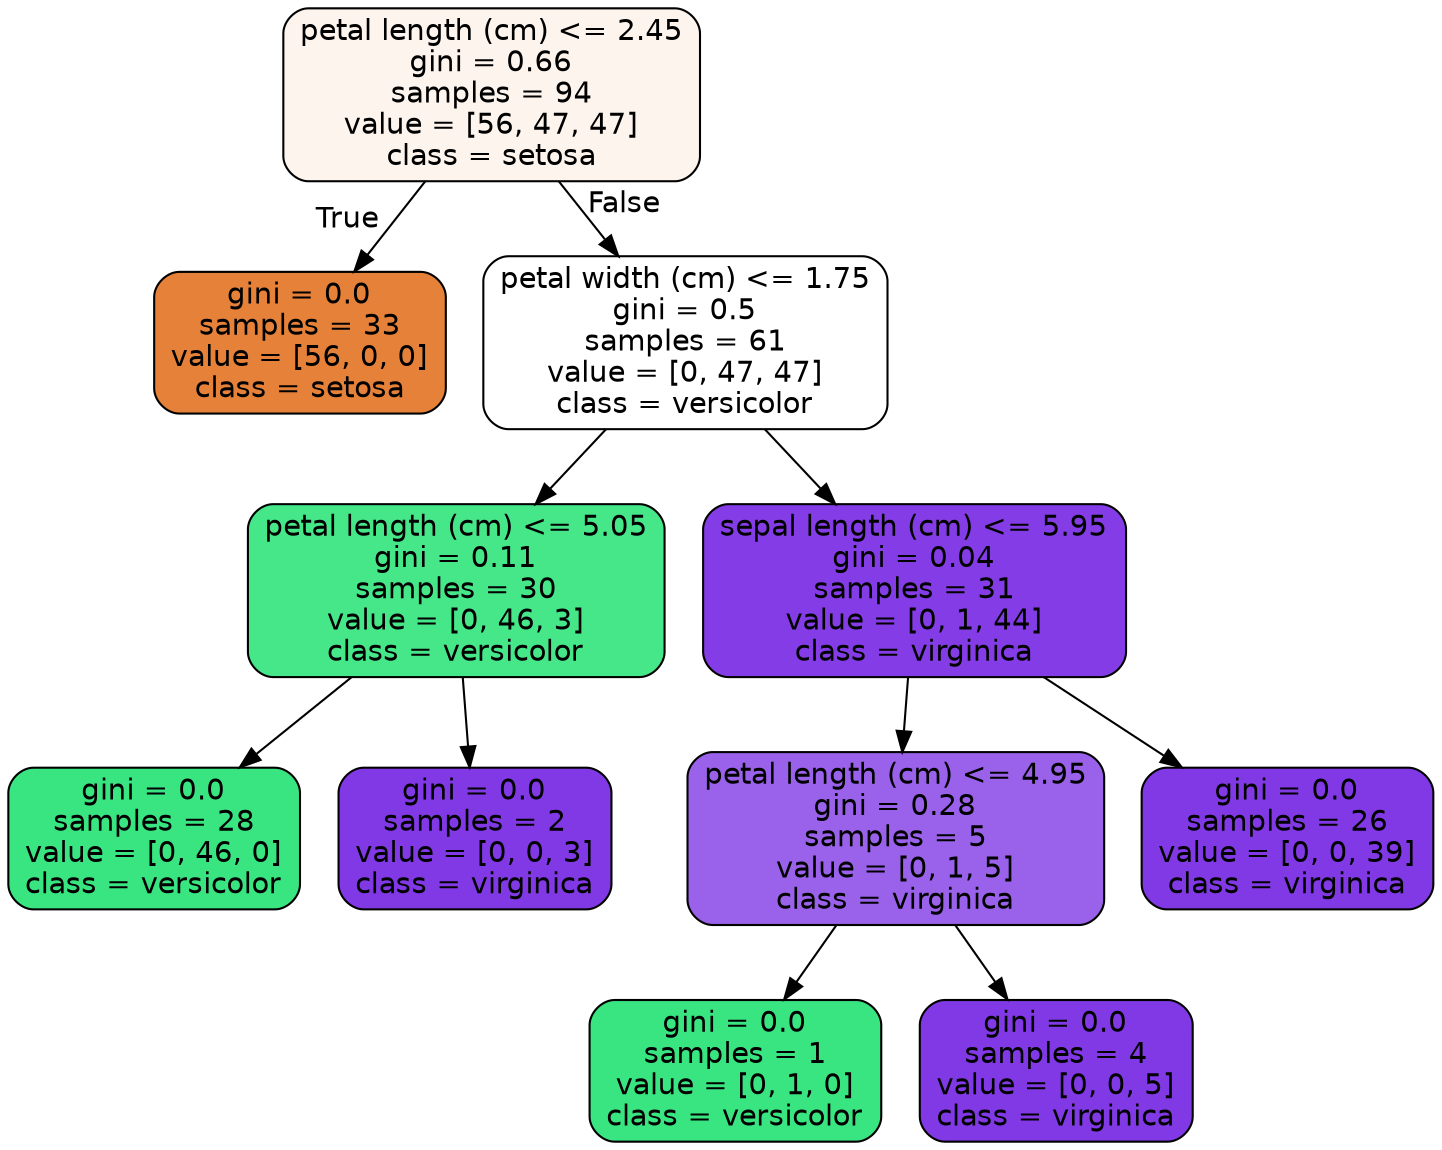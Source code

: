 digraph Tree {
node [shape=box, style="filled, rounded", color="black", fontname="helvetica"] ;
edge [fontname="helvetica"] ;
0 [label="petal length (cm) <= 2.45\ngini = 0.66\nsamples = 94\nvalue = [56, 47, 47]\nclass = setosa", fillcolor="#fdf4ee"] ;
1 [label="gini = 0.0\nsamples = 33\nvalue = [56, 0, 0]\nclass = setosa", fillcolor="#e58139"] ;
0 -> 1 [labeldistance=2.5, labelangle=45, headlabel="True"] ;
2 [label="petal width (cm) <= 1.75\ngini = 0.5\nsamples = 61\nvalue = [0, 47, 47]\nclass = versicolor", fillcolor="#ffffff"] ;
0 -> 2 [labeldistance=2.5, labelangle=-45, headlabel="False"] ;
3 [label="petal length (cm) <= 5.05\ngini = 0.11\nsamples = 30\nvalue = [0, 46, 3]\nclass = versicolor", fillcolor="#46e789"] ;
2 -> 3 ;
4 [label="gini = 0.0\nsamples = 28\nvalue = [0, 46, 0]\nclass = versicolor", fillcolor="#39e581"] ;
3 -> 4 ;
5 [label="gini = 0.0\nsamples = 2\nvalue = [0, 0, 3]\nclass = virginica", fillcolor="#8139e5"] ;
3 -> 5 ;
6 [label="sepal length (cm) <= 5.95\ngini = 0.04\nsamples = 31\nvalue = [0, 1, 44]\nclass = virginica", fillcolor="#843de6"] ;
2 -> 6 ;
7 [label="petal length (cm) <= 4.95\ngini = 0.28\nsamples = 5\nvalue = [0, 1, 5]\nclass = virginica", fillcolor="#9a61ea"] ;
6 -> 7 ;
8 [label="gini = 0.0\nsamples = 1\nvalue = [0, 1, 0]\nclass = versicolor", fillcolor="#39e581"] ;
7 -> 8 ;
9 [label="gini = 0.0\nsamples = 4\nvalue = [0, 0, 5]\nclass = virginica", fillcolor="#8139e5"] ;
7 -> 9 ;
10 [label="gini = 0.0\nsamples = 26\nvalue = [0, 0, 39]\nclass = virginica", fillcolor="#8139e5"] ;
6 -> 10 ;
}
